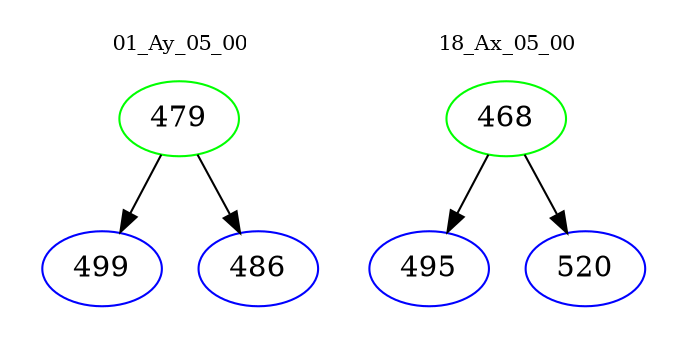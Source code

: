 digraph{
subgraph cluster_0 {
color = white
label = "01_Ay_05_00";
fontsize=10;
T0_479 [label="479", color="green"]
T0_479 -> T0_499 [color="black"]
T0_499 [label="499", color="blue"]
T0_479 -> T0_486 [color="black"]
T0_486 [label="486", color="blue"]
}
subgraph cluster_1 {
color = white
label = "18_Ax_05_00";
fontsize=10;
T1_468 [label="468", color="green"]
T1_468 -> T1_495 [color="black"]
T1_495 [label="495", color="blue"]
T1_468 -> T1_520 [color="black"]
T1_520 [label="520", color="blue"]
}
}
